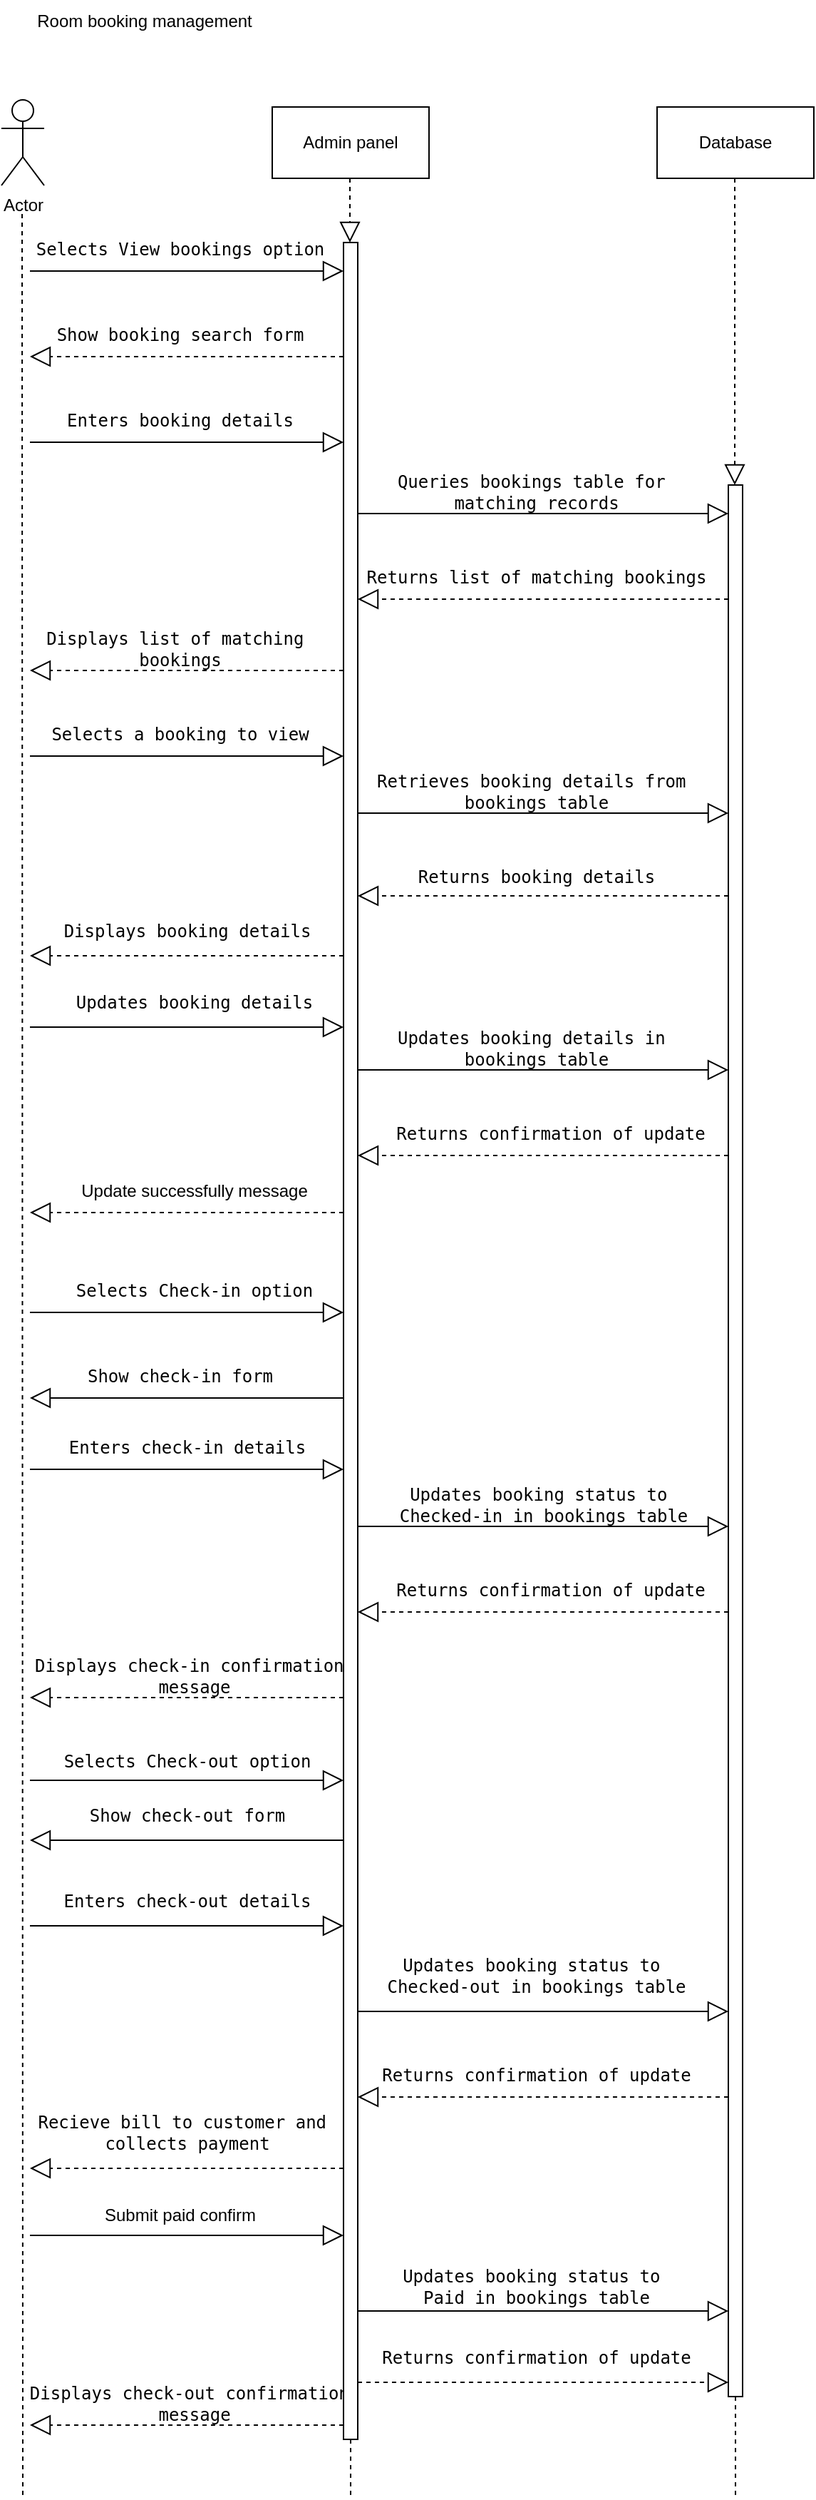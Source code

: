 <mxfile version="21.3.2" type="github">
  <diagram name="Page-1" id="1pHW5grbn4J9oQGV5NwZ">
    <mxGraphModel dx="954" dy="2213" grid="1" gridSize="10" guides="1" tooltips="1" connect="1" arrows="1" fold="1" page="1" pageScale="1" pageWidth="1100" pageHeight="1700" math="0" shadow="0">
      <root>
        <mxCell id="0" />
        <mxCell id="1" parent="0" />
        <mxCell id="GPDhB53lDU0txRjYz8F6-1" value="Actor" style="shape=umlActor;verticalLabelPosition=bottom;verticalAlign=top;html=1;outlineConnect=0;" parent="1" vertex="1">
          <mxGeometry x="110" y="40" width="30" height="60" as="geometry" />
        </mxCell>
        <mxCell id="GPDhB53lDU0txRjYz8F6-2" value="Database" style="html=1;whiteSpace=wrap;" parent="1" vertex="1">
          <mxGeometry x="570" y="45" width="110" height="50" as="geometry" />
        </mxCell>
        <mxCell id="GPDhB53lDU0txRjYz8F6-3" value="Admin panel" style="html=1;whiteSpace=wrap;" parent="1" vertex="1">
          <mxGeometry x="300" y="45" width="110" height="50" as="geometry" />
        </mxCell>
        <mxCell id="GPDhB53lDU0txRjYz8F6-4" value="" style="endArrow=none;dashed=1;endFill=0;endSize=12;html=1;rounded=0;" parent="1" edge="1">
          <mxGeometry width="160" relative="1" as="geometry">
            <mxPoint x="124.5" y="120" as="sourcePoint" />
            <mxPoint x="125" y="1720" as="targetPoint" />
          </mxGeometry>
        </mxCell>
        <mxCell id="GPDhB53lDU0txRjYz8F6-5" value="" style="endArrow=none;dashed=1;endFill=0;endSize=12;html=1;rounded=0;" parent="1" source="GPDhB53lDU0txRjYz8F6-69" edge="1">
          <mxGeometry width="160" relative="1" as="geometry">
            <mxPoint x="354.5" y="95" as="sourcePoint" />
            <mxPoint x="355" y="1720" as="targetPoint" />
          </mxGeometry>
        </mxCell>
        <mxCell id="GPDhB53lDU0txRjYz8F6-6" value="" style="endArrow=none;dashed=1;endFill=0;endSize=12;html=1;rounded=0;" parent="1" source="GPDhB53lDU0txRjYz8F6-71" edge="1">
          <mxGeometry width="160" relative="1" as="geometry">
            <mxPoint x="624.5" y="95" as="sourcePoint" />
            <mxPoint x="625" y="1720" as="targetPoint" />
          </mxGeometry>
        </mxCell>
        <mxCell id="GPDhB53lDU0txRjYz8F6-7" value="&lt;pre&gt;&lt;code class=&quot;!whitespace-pre hljs language-sql&quot;&gt;Selects View bookings option&lt;/code&gt;&lt;/pre&gt;" style="text;html=1;align=center;verticalAlign=middle;resizable=0;points=[];autosize=1;strokeColor=none;fillColor=none;" parent="1" vertex="1">
          <mxGeometry x="125" y="120" width="220" height="50" as="geometry" />
        </mxCell>
        <mxCell id="GPDhB53lDU0txRjYz8F6-8" value="&lt;pre&gt;&lt;code class=&quot;!whitespace-pre hljs language-sql&quot;&gt;Show booking search form&lt;/code&gt;&lt;/pre&gt;" style="text;html=1;align=center;verticalAlign=middle;resizable=0;points=[];autosize=1;strokeColor=none;fillColor=none;" parent="1" vertex="1">
          <mxGeometry x="140" y="180" width="190" height="50" as="geometry" />
        </mxCell>
        <mxCell id="GPDhB53lDU0txRjYz8F6-9" value="&lt;pre&gt;&lt;code class=&quot;!whitespace-pre hljs language-sql&quot;&gt;Enters booking details&lt;/code&gt;&lt;/pre&gt;" style="text;html=1;align=center;verticalAlign=middle;resizable=0;points=[];autosize=1;strokeColor=none;fillColor=none;" parent="1" vertex="1">
          <mxGeometry x="145" y="240" width="180" height="50" as="geometry" />
        </mxCell>
        <mxCell id="GPDhB53lDU0txRjYz8F6-10" value="&lt;pre&gt;&lt;code class=&quot;!whitespace-pre hljs language-sql&quot;&gt;Queries bookings table &lt;span class=&quot;hljs-keyword&quot;&gt;for&lt;/span&gt; &lt;br&gt;matching records&lt;/code&gt;&lt;/pre&gt;" style="text;html=1;align=center;verticalAlign=middle;resizable=0;points=[];autosize=1;strokeColor=none;fillColor=none;" parent="1" vertex="1">
          <mxGeometry x="380" y="280" width="210" height="70" as="geometry" />
        </mxCell>
        <mxCell id="GPDhB53lDU0txRjYz8F6-11" value="&lt;pre&gt;&lt;code class=&quot;!whitespace-pre hljs language-sql&quot;&gt;Returns list &lt;span class=&quot;hljs-keyword&quot;&gt;of&lt;/span&gt; matching bookings&lt;/code&gt;&lt;/pre&gt;" style="text;html=1;align=center;verticalAlign=middle;resizable=0;points=[];autosize=1;strokeColor=none;fillColor=none;" parent="1" vertex="1">
          <mxGeometry x="360" y="350" width="250" height="50" as="geometry" />
        </mxCell>
        <mxCell id="GPDhB53lDU0txRjYz8F6-12" value="&lt;pre&gt;&lt;code class=&quot;!whitespace-pre hljs language-sql&quot;&gt;Displays list of matching &lt;br&gt;bookings&lt;/code&gt;&lt;/pre&gt;" style="text;html=1;align=center;verticalAlign=middle;resizable=0;points=[];autosize=1;strokeColor=none;fillColor=none;" parent="1" vertex="1">
          <mxGeometry x="130" y="390" width="210" height="70" as="geometry" />
        </mxCell>
        <mxCell id="GPDhB53lDU0txRjYz8F6-13" value="&lt;pre&gt;&lt;code class=&quot;!whitespace-pre hljs language-sql&quot;&gt;Selects a booking to &lt;span class=&quot;hljs-keyword&quot;&gt;view&lt;/span&gt;&lt;/code&gt;&lt;/pre&gt;" style="text;html=1;align=center;verticalAlign=middle;resizable=0;points=[];autosize=1;strokeColor=none;fillColor=none;" parent="1" vertex="1">
          <mxGeometry x="135" y="460" width="200" height="50" as="geometry" />
        </mxCell>
        <mxCell id="GPDhB53lDU0txRjYz8F6-14" value="&lt;pre&gt;&lt;code class=&quot;!whitespace-pre hljs language-sql&quot;&gt;Retrieves booking details from &lt;br&gt;bookings &lt;span class=&quot;hljs-keyword&quot;&gt;table&lt;/span&gt;&lt;/code&gt;&lt;/pre&gt;" style="text;html=1;align=center;verticalAlign=middle;resizable=0;points=[];autosize=1;strokeColor=none;fillColor=none;" parent="1" vertex="1">
          <mxGeometry x="365" y="490" width="240" height="70" as="geometry" />
        </mxCell>
        <mxCell id="GPDhB53lDU0txRjYz8F6-15" value="&lt;pre&gt;&lt;code class=&quot;!whitespace-pre hljs language-sql&quot;&gt;Returns booking details&lt;/code&gt;&lt;/pre&gt;" style="text;html=1;align=center;verticalAlign=middle;resizable=0;points=[];autosize=1;strokeColor=none;fillColor=none;" parent="1" vertex="1">
          <mxGeometry x="395" y="560" width="180" height="50" as="geometry" />
        </mxCell>
        <mxCell id="GPDhB53lDU0txRjYz8F6-16" value="&lt;pre&gt;&lt;code class=&quot;!whitespace-pre hljs language-sql&quot;&gt;Displays booking details&lt;/code&gt;&lt;/pre&gt;" style="text;html=1;align=center;verticalAlign=middle;resizable=0;points=[];autosize=1;strokeColor=none;fillColor=none;" parent="1" vertex="1">
          <mxGeometry x="145" y="598" width="190" height="50" as="geometry" />
        </mxCell>
        <mxCell id="GPDhB53lDU0txRjYz8F6-17" value="&lt;pre&gt;&lt;code class=&quot;!whitespace-pre hljs language-sql&quot;&gt;Updates booking details&lt;/code&gt;&lt;/pre&gt;" style="text;html=1;align=center;verticalAlign=middle;resizable=0;points=[];autosize=1;strokeColor=none;fillColor=none;" parent="1" vertex="1">
          <mxGeometry x="155" y="648" width="180" height="50" as="geometry" />
        </mxCell>
        <mxCell id="GPDhB53lDU0txRjYz8F6-18" value="&lt;pre&gt;&lt;code class=&quot;!whitespace-pre hljs language-sql&quot;&gt;Updates booking details in &lt;br&gt;bookings &lt;span class=&quot;hljs-keyword&quot;&gt;table&lt;/span&gt;&lt;/code&gt;&lt;/pre&gt;" style="text;html=1;align=center;verticalAlign=middle;resizable=0;points=[];autosize=1;strokeColor=none;fillColor=none;" parent="1" vertex="1">
          <mxGeometry x="380" y="670" width="210" height="70" as="geometry" />
        </mxCell>
        <mxCell id="GPDhB53lDU0txRjYz8F6-19" value="&lt;pre&gt;&lt;code class=&quot;!whitespace-pre hljs language-sql&quot;&gt;Returns confirmation &lt;span class=&quot;hljs-keyword&quot;&gt;of&lt;/span&gt; &lt;span class=&quot;hljs-keyword&quot;&gt;update&lt;/span&gt;&lt;/code&gt;&lt;/pre&gt;" style="text;html=1;align=center;verticalAlign=middle;resizable=0;points=[];autosize=1;strokeColor=none;fillColor=none;" parent="1" vertex="1">
          <mxGeometry x="380" y="740" width="230" height="50" as="geometry" />
        </mxCell>
        <mxCell id="GPDhB53lDU0txRjYz8F6-20" value="Update successfully message" style="text;html=1;align=center;verticalAlign=middle;resizable=0;points=[];autosize=1;strokeColor=none;fillColor=none;" parent="1" vertex="1">
          <mxGeometry x="150" y="790" width="190" height="30" as="geometry" />
        </mxCell>
        <mxCell id="GPDhB53lDU0txRjYz8F6-21" value="&lt;pre&gt;&lt;code class=&quot;!whitespace-pre hljs language-sql&quot;&gt;Selects Check-in option&lt;br&gt;&lt;/code&gt;&lt;/pre&gt;" style="text;html=1;align=center;verticalAlign=middle;resizable=0;points=[];autosize=1;strokeColor=none;fillColor=none;" parent="1" vertex="1">
          <mxGeometry x="155" y="850" width="180" height="50" as="geometry" />
        </mxCell>
        <mxCell id="GPDhB53lDU0txRjYz8F6-22" value="&lt;pre&gt;&lt;code class=&quot;!whitespace-pre hljs language-sql&quot;&gt;Show check&lt;span class=&quot;hljs-operator&quot;&gt;-&lt;/span&gt;&lt;span class=&quot;hljs-keyword&quot;&gt;in&lt;/span&gt; form&lt;/code&gt;&lt;/pre&gt;" style="text;html=1;align=center;verticalAlign=middle;resizable=0;points=[];autosize=1;strokeColor=none;fillColor=none;" parent="1" vertex="1">
          <mxGeometry x="160" y="910" width="150" height="50" as="geometry" />
        </mxCell>
        <mxCell id="GPDhB53lDU0txRjYz8F6-23" value="&lt;pre&gt;&lt;code class=&quot;!whitespace-pre hljs language-sql&quot;&gt;Enters check&lt;span class=&quot;hljs-operator&quot;&gt;-&lt;/span&gt;&lt;span class=&quot;hljs-keyword&quot;&gt;in&lt;/span&gt; details&lt;/code&gt;&lt;/pre&gt;" style="text;html=1;align=center;verticalAlign=middle;resizable=0;points=[];autosize=1;strokeColor=none;fillColor=none;" parent="1" vertex="1">
          <mxGeometry x="150" y="960" width="180" height="50" as="geometry" />
        </mxCell>
        <mxCell id="GPDhB53lDU0txRjYz8F6-24" value="&lt;pre&gt;&lt;code class=&quot;!whitespace-pre hljs language-sql&quot;&gt;Updates booking status to &lt;br&gt;Checked-in &lt;span class=&quot;hljs-keyword&quot;&gt;in&lt;/span&gt; bookings &lt;span class=&quot;hljs-keyword&quot;&gt;table&lt;/span&gt;&lt;/code&gt;&lt;/pre&gt;" style="text;html=1;align=center;verticalAlign=middle;resizable=0;points=[];autosize=1;strokeColor=none;fillColor=none;" parent="1" vertex="1">
          <mxGeometry x="380" y="990" width="220" height="70" as="geometry" />
        </mxCell>
        <mxCell id="GPDhB53lDU0txRjYz8F6-25" value="&lt;pre&gt;&lt;code class=&quot;!whitespace-pre hljs language-sql&quot;&gt;Returns confirmation &lt;span class=&quot;hljs-keyword&quot;&gt;of&lt;/span&gt; &lt;span class=&quot;hljs-keyword&quot;&gt;update&lt;/span&gt;&lt;/code&gt;&lt;/pre&gt;" style="text;html=1;align=center;verticalAlign=middle;resizable=0;points=[];autosize=1;strokeColor=none;fillColor=none;" parent="1" vertex="1">
          <mxGeometry x="380" y="1060" width="230" height="50" as="geometry" />
        </mxCell>
        <mxCell id="GPDhB53lDU0txRjYz8F6-26" value="&lt;pre&gt;&lt;code class=&quot;!whitespace-pre hljs language-sql&quot;&gt;Displays check&lt;span class=&quot;hljs-operator&quot;&gt;-&lt;/span&gt;&lt;span class=&quot;hljs-keyword&quot;&gt;in&lt;/span&gt; confirmation &lt;br&gt;message&lt;/code&gt;&lt;/pre&gt;" style="text;html=1;align=center;verticalAlign=middle;resizable=0;points=[];autosize=1;strokeColor=none;fillColor=none;" parent="1" vertex="1">
          <mxGeometry x="125" y="1110" width="240" height="70" as="geometry" />
        </mxCell>
        <mxCell id="GPDhB53lDU0txRjYz8F6-27" value="&lt;pre&gt;&lt;code class=&quot;!whitespace-pre hljs language-sql&quot;&gt;Selects Check-out option&lt;/code&gt;&lt;/pre&gt;" style="text;html=1;align=center;verticalAlign=middle;resizable=0;points=[];autosize=1;strokeColor=none;fillColor=none;" parent="1" vertex="1">
          <mxGeometry x="145" y="1180" width="190" height="50" as="geometry" />
        </mxCell>
        <mxCell id="GPDhB53lDU0txRjYz8F6-28" value="&lt;pre&gt;&lt;code class=&quot;!whitespace-pre hljs language-sql&quot;&gt;Show check&lt;span class=&quot;hljs-operator&quot;&gt;-&lt;/span&gt;&lt;span class=&quot;hljs-keyword&quot;&gt;out&lt;/span&gt; form&lt;/code&gt;&lt;/pre&gt;" style="text;html=1;align=center;verticalAlign=middle;resizable=0;points=[];autosize=1;strokeColor=none;fillColor=none;" parent="1" vertex="1">
          <mxGeometry x="160" y="1218" width="160" height="50" as="geometry" />
        </mxCell>
        <mxCell id="GPDhB53lDU0txRjYz8F6-29" value="&lt;pre&gt;&lt;code class=&quot;!whitespace-pre hljs language-sql&quot;&gt;Enters check&lt;span class=&quot;hljs-operator&quot;&gt;-&lt;/span&gt;&lt;span class=&quot;hljs-keyword&quot;&gt;out&lt;/span&gt; details&lt;/code&gt;&lt;/pre&gt;" style="text;html=1;align=center;verticalAlign=middle;resizable=0;points=[];autosize=1;strokeColor=none;fillColor=none;" parent="1" vertex="1">
          <mxGeometry x="145" y="1278" width="190" height="50" as="geometry" />
        </mxCell>
        <mxCell id="GPDhB53lDU0txRjYz8F6-30" value="&lt;pre&gt;&lt;code class=&quot;!whitespace-pre hljs language-sql&quot;&gt;Updates booking status to &lt;br&gt;Checked-out &lt;span class=&quot;hljs-keyword&quot;&gt;in&lt;/span&gt; bookings &lt;span class=&quot;hljs-keyword&quot;&gt;table&lt;/span&gt;&lt;/code&gt;&lt;/pre&gt;" style="text;html=1;align=center;verticalAlign=middle;resizable=0;points=[];autosize=1;strokeColor=none;fillColor=none;" parent="1" vertex="1">
          <mxGeometry x="370" y="1320" width="230" height="70" as="geometry" />
        </mxCell>
        <mxCell id="GPDhB53lDU0txRjYz8F6-31" value="&lt;pre&gt;&lt;code class=&quot;!whitespace-pre hljs language-sql&quot;&gt;Returns confirmation &lt;span class=&quot;hljs-keyword&quot;&gt;of&lt;/span&gt; &lt;span class=&quot;hljs-keyword&quot;&gt;update&lt;/span&gt;&lt;/code&gt;&lt;/pre&gt;" style="text;html=1;align=center;verticalAlign=middle;resizable=0;points=[];autosize=1;strokeColor=none;fillColor=none;" parent="1" vertex="1">
          <mxGeometry x="370" y="1400" width="230" height="50" as="geometry" />
        </mxCell>
        <mxCell id="GPDhB53lDU0txRjYz8F6-32" value="&lt;pre&gt;&lt;code class=&quot;!whitespace-pre hljs language-sql&quot;&gt;Recieve bill to customer &lt;span class=&quot;hljs-keyword&quot;&gt;and&lt;/span&gt; &lt;br&gt;collects payment&lt;/code&gt;&lt;/pre&gt;" style="text;html=1;align=center;verticalAlign=middle;resizable=0;points=[];autosize=1;strokeColor=none;fillColor=none;" parent="1" vertex="1">
          <mxGeometry x="125" y="1430" width="230" height="70" as="geometry" />
        </mxCell>
        <mxCell id="GPDhB53lDU0txRjYz8F6-33" value="Submit paid confirm" style="text;html=1;align=center;verticalAlign=middle;resizable=0;points=[];autosize=1;strokeColor=none;fillColor=none;" parent="1" vertex="1">
          <mxGeometry x="170" y="1508" width="130" height="30" as="geometry" />
        </mxCell>
        <mxCell id="GPDhB53lDU0txRjYz8F6-34" value="&lt;pre&gt;&lt;code class=&quot;!whitespace-pre hljs language-sql&quot;&gt;Updates booking status to &lt;br&gt;Paid &lt;span class=&quot;hljs-keyword&quot;&gt;in&lt;/span&gt; bookings &lt;span class=&quot;hljs-keyword&quot;&gt;table&lt;/span&gt;&lt;/code&gt;&lt;/pre&gt;" style="text;html=1;align=center;verticalAlign=middle;resizable=0;points=[];autosize=1;strokeColor=none;fillColor=none;" parent="1" vertex="1">
          <mxGeometry x="380" y="1538" width="210" height="70" as="geometry" />
        </mxCell>
        <mxCell id="GPDhB53lDU0txRjYz8F6-35" value="&lt;pre&gt;&lt;code class=&quot;!whitespace-pre hljs language-sql&quot;&gt;Returns confirmation &lt;span class=&quot;hljs-keyword&quot;&gt;of&lt;/span&gt; &lt;span class=&quot;hljs-keyword&quot;&gt;update&lt;/span&gt;&lt;/code&gt;&lt;/pre&gt;" style="text;html=1;align=center;verticalAlign=middle;resizable=0;points=[];autosize=1;strokeColor=none;fillColor=none;" parent="1" vertex="1">
          <mxGeometry x="370" y="1598" width="230" height="50" as="geometry" />
        </mxCell>
        <mxCell id="GPDhB53lDU0txRjYz8F6-36" value="&lt;pre&gt;&lt;code class=&quot;!whitespace-pre hljs language-sql&quot;&gt;Displays check&lt;span class=&quot;hljs-operator&quot;&gt;-&lt;/span&gt;&lt;span class=&quot;hljs-keyword&quot;&gt;out&lt;/span&gt; confirmation &lt;br&gt;message&lt;/code&gt;&lt;/pre&gt;" style="text;html=1;align=center;verticalAlign=middle;resizable=0;points=[];autosize=1;strokeColor=none;fillColor=none;" parent="1" vertex="1">
          <mxGeometry x="120" y="1620" width="250" height="70" as="geometry" />
        </mxCell>
        <mxCell id="GPDhB53lDU0txRjYz8F6-37" value="" style="endArrow=block;endFill=0;endSize=12;html=1;rounded=0;" parent="1" edge="1">
          <mxGeometry width="160" relative="1" as="geometry">
            <mxPoint x="130" y="160" as="sourcePoint" />
            <mxPoint x="350" y="160" as="targetPoint" />
          </mxGeometry>
        </mxCell>
        <mxCell id="GPDhB53lDU0txRjYz8F6-39" value="" style="endArrow=block;endFill=0;endSize=12;html=1;rounded=0;" parent="1" edge="1">
          <mxGeometry width="160" relative="1" as="geometry">
            <mxPoint x="130" y="280" as="sourcePoint" />
            <mxPoint x="350" y="280" as="targetPoint" />
          </mxGeometry>
        </mxCell>
        <mxCell id="GPDhB53lDU0txRjYz8F6-40" value="" style="endArrow=block;endFill=0;endSize=12;html=1;rounded=0;dashed=1;" parent="1" edge="1">
          <mxGeometry width="160" relative="1" as="geometry">
            <mxPoint x="350" y="220" as="sourcePoint" />
            <mxPoint x="130" y="220" as="targetPoint" />
          </mxGeometry>
        </mxCell>
        <mxCell id="GPDhB53lDU0txRjYz8F6-41" value="" style="endArrow=block;endFill=0;endSize=12;html=1;rounded=0;dashed=1;" parent="1" edge="1">
          <mxGeometry width="160" relative="1" as="geometry">
            <mxPoint x="350" y="440" as="sourcePoint" />
            <mxPoint x="130" y="440" as="targetPoint" />
          </mxGeometry>
        </mxCell>
        <mxCell id="GPDhB53lDU0txRjYz8F6-42" value="" style="endArrow=block;endFill=0;endSize=12;html=1;rounded=0;" parent="1" edge="1">
          <mxGeometry width="160" relative="1" as="geometry">
            <mxPoint x="130" y="500" as="sourcePoint" />
            <mxPoint x="350" y="500" as="targetPoint" />
          </mxGeometry>
        </mxCell>
        <mxCell id="GPDhB53lDU0txRjYz8F6-43" value="" style="endArrow=block;endFill=0;endSize=12;html=1;rounded=0;dashed=1;" parent="1" edge="1">
          <mxGeometry width="160" relative="1" as="geometry">
            <mxPoint x="350" y="640" as="sourcePoint" />
            <mxPoint x="130" y="640" as="targetPoint" />
          </mxGeometry>
        </mxCell>
        <mxCell id="GPDhB53lDU0txRjYz8F6-44" value="" style="endArrow=block;endFill=0;endSize=12;html=1;rounded=0;" parent="1" edge="1">
          <mxGeometry width="160" relative="1" as="geometry">
            <mxPoint x="130" y="690" as="sourcePoint" />
            <mxPoint x="350" y="690" as="targetPoint" />
          </mxGeometry>
        </mxCell>
        <mxCell id="GPDhB53lDU0txRjYz8F6-45" value="" style="endArrow=block;endFill=0;endSize=12;html=1;rounded=0;dashed=1;" parent="1" edge="1">
          <mxGeometry width="160" relative="1" as="geometry">
            <mxPoint x="350" y="820" as="sourcePoint" />
            <mxPoint x="130" y="820" as="targetPoint" />
          </mxGeometry>
        </mxCell>
        <mxCell id="GPDhB53lDU0txRjYz8F6-46" value="" style="endArrow=block;endFill=0;endSize=12;html=1;rounded=0;" parent="1" edge="1">
          <mxGeometry width="160" relative="1" as="geometry">
            <mxPoint x="130" y="890" as="sourcePoint" />
            <mxPoint x="350" y="890" as="targetPoint" />
          </mxGeometry>
        </mxCell>
        <mxCell id="GPDhB53lDU0txRjYz8F6-47" value="" style="endArrow=block;endFill=0;endSize=12;html=1;rounded=0;" parent="1" edge="1">
          <mxGeometry width="160" relative="1" as="geometry">
            <mxPoint x="350" y="950" as="sourcePoint" />
            <mxPoint x="130" y="950" as="targetPoint" />
          </mxGeometry>
        </mxCell>
        <mxCell id="GPDhB53lDU0txRjYz8F6-48" value="" style="endArrow=block;endFill=0;endSize=12;html=1;rounded=0;" parent="1" edge="1">
          <mxGeometry width="160" relative="1" as="geometry">
            <mxPoint x="130" y="1000" as="sourcePoint" />
            <mxPoint x="350" y="1000" as="targetPoint" />
          </mxGeometry>
        </mxCell>
        <mxCell id="GPDhB53lDU0txRjYz8F6-49" value="" style="endArrow=block;endFill=0;endSize=12;html=1;rounded=0;dashed=1;" parent="1" edge="1">
          <mxGeometry width="160" relative="1" as="geometry">
            <mxPoint x="350" y="1160" as="sourcePoint" />
            <mxPoint x="130" y="1160" as="targetPoint" />
          </mxGeometry>
        </mxCell>
        <mxCell id="GPDhB53lDU0txRjYz8F6-50" value="" style="endArrow=block;endFill=0;endSize=12;html=1;rounded=0;" parent="1" edge="1">
          <mxGeometry width="160" relative="1" as="geometry">
            <mxPoint x="130" y="1218" as="sourcePoint" />
            <mxPoint x="350" y="1218" as="targetPoint" />
          </mxGeometry>
        </mxCell>
        <mxCell id="GPDhB53lDU0txRjYz8F6-51" value="" style="endArrow=block;endFill=0;endSize=12;html=1;rounded=0;" parent="1" edge="1">
          <mxGeometry width="160" relative="1" as="geometry">
            <mxPoint x="350" y="1260" as="sourcePoint" />
            <mxPoint x="130" y="1260" as="targetPoint" />
          </mxGeometry>
        </mxCell>
        <mxCell id="GPDhB53lDU0txRjYz8F6-52" value="" style="endArrow=block;endFill=0;endSize=12;html=1;rounded=0;" parent="1" edge="1">
          <mxGeometry width="160" relative="1" as="geometry">
            <mxPoint x="130" y="1320" as="sourcePoint" />
            <mxPoint x="350" y="1320" as="targetPoint" />
          </mxGeometry>
        </mxCell>
        <mxCell id="GPDhB53lDU0txRjYz8F6-54" value="" style="endArrow=block;endFill=0;endSize=12;html=1;rounded=0;dashed=1;" parent="1" edge="1">
          <mxGeometry width="160" relative="1" as="geometry">
            <mxPoint x="350" y="1490" as="sourcePoint" />
            <mxPoint x="130" y="1490" as="targetPoint" />
          </mxGeometry>
        </mxCell>
        <mxCell id="GPDhB53lDU0txRjYz8F6-55" value="" style="endArrow=block;endFill=0;endSize=12;html=1;rounded=0;" parent="1" edge="1">
          <mxGeometry width="160" relative="1" as="geometry">
            <mxPoint x="130" y="1537" as="sourcePoint" />
            <mxPoint x="350" y="1537" as="targetPoint" />
          </mxGeometry>
        </mxCell>
        <mxCell id="GPDhB53lDU0txRjYz8F6-56" value="" style="endArrow=block;endFill=0;endSize=12;html=1;rounded=0;dashed=1;" parent="1" edge="1">
          <mxGeometry width="160" relative="1" as="geometry">
            <mxPoint x="350" y="1670" as="sourcePoint" />
            <mxPoint x="130" y="1670" as="targetPoint" />
          </mxGeometry>
        </mxCell>
        <mxCell id="GPDhB53lDU0txRjYz8F6-57" value="" style="endArrow=block;endFill=0;endSize=12;html=1;rounded=0;dashed=1;" parent="1" edge="1">
          <mxGeometry width="160" relative="1" as="geometry">
            <mxPoint x="620" y="1100" as="sourcePoint" />
            <mxPoint x="360" y="1100" as="targetPoint" />
          </mxGeometry>
        </mxCell>
        <mxCell id="GPDhB53lDU0txRjYz8F6-58" value="" style="endArrow=block;endFill=0;endSize=12;html=1;rounded=0;" parent="1" edge="1">
          <mxGeometry width="160" relative="1" as="geometry">
            <mxPoint x="360" y="1590" as="sourcePoint" />
            <mxPoint x="620" y="1590" as="targetPoint" />
          </mxGeometry>
        </mxCell>
        <mxCell id="GPDhB53lDU0txRjYz8F6-59" value="" style="endArrow=block;endFill=0;endSize=12;html=1;rounded=0;dashed=1;" parent="1" edge="1">
          <mxGeometry width="160" relative="1" as="geometry">
            <mxPoint x="360" y="1640" as="sourcePoint" />
            <mxPoint x="620" y="1640" as="targetPoint" />
          </mxGeometry>
        </mxCell>
        <mxCell id="GPDhB53lDU0txRjYz8F6-60" value="" style="endArrow=block;endFill=0;endSize=12;html=1;rounded=0;dashed=1;" parent="1" edge="1">
          <mxGeometry width="160" relative="1" as="geometry">
            <mxPoint x="620" y="1440" as="sourcePoint" />
            <mxPoint x="360" y="1440" as="targetPoint" />
          </mxGeometry>
        </mxCell>
        <mxCell id="GPDhB53lDU0txRjYz8F6-61" value="" style="endArrow=block;endFill=0;endSize=12;html=1;rounded=0;" parent="1" edge="1">
          <mxGeometry width="160" relative="1" as="geometry">
            <mxPoint x="360" y="1380" as="sourcePoint" />
            <mxPoint x="620" y="1380" as="targetPoint" />
          </mxGeometry>
        </mxCell>
        <mxCell id="GPDhB53lDU0txRjYz8F6-62" value="" style="endArrow=block;endFill=0;endSize=12;html=1;rounded=0;" parent="1" edge="1">
          <mxGeometry width="160" relative="1" as="geometry">
            <mxPoint x="360" y="1040" as="sourcePoint" />
            <mxPoint x="620" y="1040" as="targetPoint" />
          </mxGeometry>
        </mxCell>
        <mxCell id="GPDhB53lDU0txRjYz8F6-63" value="" style="endArrow=block;endFill=0;endSize=12;html=1;rounded=0;dashed=1;" parent="1" edge="1">
          <mxGeometry width="160" relative="1" as="geometry">
            <mxPoint x="620" y="780" as="sourcePoint" />
            <mxPoint x="360" y="780" as="targetPoint" />
          </mxGeometry>
        </mxCell>
        <mxCell id="GPDhB53lDU0txRjYz8F6-64" value="" style="endArrow=block;endFill=0;endSize=12;html=1;rounded=0;" parent="1" edge="1">
          <mxGeometry width="160" relative="1" as="geometry">
            <mxPoint x="360" y="720" as="sourcePoint" />
            <mxPoint x="620" y="720" as="targetPoint" />
          </mxGeometry>
        </mxCell>
        <mxCell id="GPDhB53lDU0txRjYz8F6-65" value="" style="endArrow=block;endFill=0;endSize=12;html=1;rounded=0;dashed=1;" parent="1" edge="1">
          <mxGeometry width="160" relative="1" as="geometry">
            <mxPoint x="620" y="598" as="sourcePoint" />
            <mxPoint x="360" y="598" as="targetPoint" />
          </mxGeometry>
        </mxCell>
        <mxCell id="GPDhB53lDU0txRjYz8F6-66" value="" style="endArrow=block;endFill=0;endSize=12;html=1;rounded=0;" parent="1" edge="1">
          <mxGeometry width="160" relative="1" as="geometry">
            <mxPoint x="360" y="540" as="sourcePoint" />
            <mxPoint x="620" y="540" as="targetPoint" />
          </mxGeometry>
        </mxCell>
        <mxCell id="GPDhB53lDU0txRjYz8F6-67" value="" style="endArrow=block;endFill=0;endSize=12;html=1;rounded=0;dashed=1;" parent="1" edge="1">
          <mxGeometry width="160" relative="1" as="geometry">
            <mxPoint x="620" y="390" as="sourcePoint" />
            <mxPoint x="360" y="390" as="targetPoint" />
          </mxGeometry>
        </mxCell>
        <mxCell id="GPDhB53lDU0txRjYz8F6-68" value="" style="endArrow=block;endFill=0;endSize=12;html=1;rounded=0;" parent="1" edge="1">
          <mxGeometry width="160" relative="1" as="geometry">
            <mxPoint x="360" y="330" as="sourcePoint" />
            <mxPoint x="620" y="330" as="targetPoint" />
          </mxGeometry>
        </mxCell>
        <mxCell id="GPDhB53lDU0txRjYz8F6-70" value="" style="endArrow=block;dashed=1;endFill=0;endSize=12;html=1;rounded=0;" parent="1" target="GPDhB53lDU0txRjYz8F6-69" edge="1">
          <mxGeometry width="160" relative="1" as="geometry">
            <mxPoint x="354.5" y="95" as="sourcePoint" />
            <mxPoint x="355" y="1720" as="targetPoint" />
          </mxGeometry>
        </mxCell>
        <mxCell id="GPDhB53lDU0txRjYz8F6-69" value="" style="html=1;points=[];perimeter=orthogonalPerimeter;outlineConnect=0;targetShapes=umlLifeline;portConstraint=eastwest;newEdgeStyle={&quot;edgeStyle&quot;:&quot;elbowEdgeStyle&quot;,&quot;elbow&quot;:&quot;vertical&quot;,&quot;curved&quot;:0,&quot;rounded&quot;:0};" parent="1" vertex="1">
          <mxGeometry x="350" y="140" width="10" height="1540" as="geometry" />
        </mxCell>
        <mxCell id="GPDhB53lDU0txRjYz8F6-72" value="" style="endArrow=block;dashed=1;endFill=0;endSize=12;html=1;rounded=0;" parent="1" target="GPDhB53lDU0txRjYz8F6-71" edge="1">
          <mxGeometry width="160" relative="1" as="geometry">
            <mxPoint x="624.5" y="95" as="sourcePoint" />
            <mxPoint x="625" y="1720" as="targetPoint" />
          </mxGeometry>
        </mxCell>
        <mxCell id="GPDhB53lDU0txRjYz8F6-71" value="" style="html=1;points=[];perimeter=orthogonalPerimeter;outlineConnect=0;targetShapes=umlLifeline;portConstraint=eastwest;newEdgeStyle={&quot;edgeStyle&quot;:&quot;elbowEdgeStyle&quot;,&quot;elbow&quot;:&quot;vertical&quot;,&quot;curved&quot;:0,&quot;rounded&quot;:0};" parent="1" vertex="1">
          <mxGeometry x="620" y="310" width="10" height="1340" as="geometry" />
        </mxCell>
        <mxCell id="B_0pui-IGFLWrcuSk8Ia-1" value="Room booking management" style="text;html=1;align=center;verticalAlign=middle;resizable=0;points=[];autosize=1;strokeColor=none;fillColor=none;" parent="1" vertex="1">
          <mxGeometry x="120" y="-30" width="180" height="30" as="geometry" />
        </mxCell>
      </root>
    </mxGraphModel>
  </diagram>
</mxfile>
